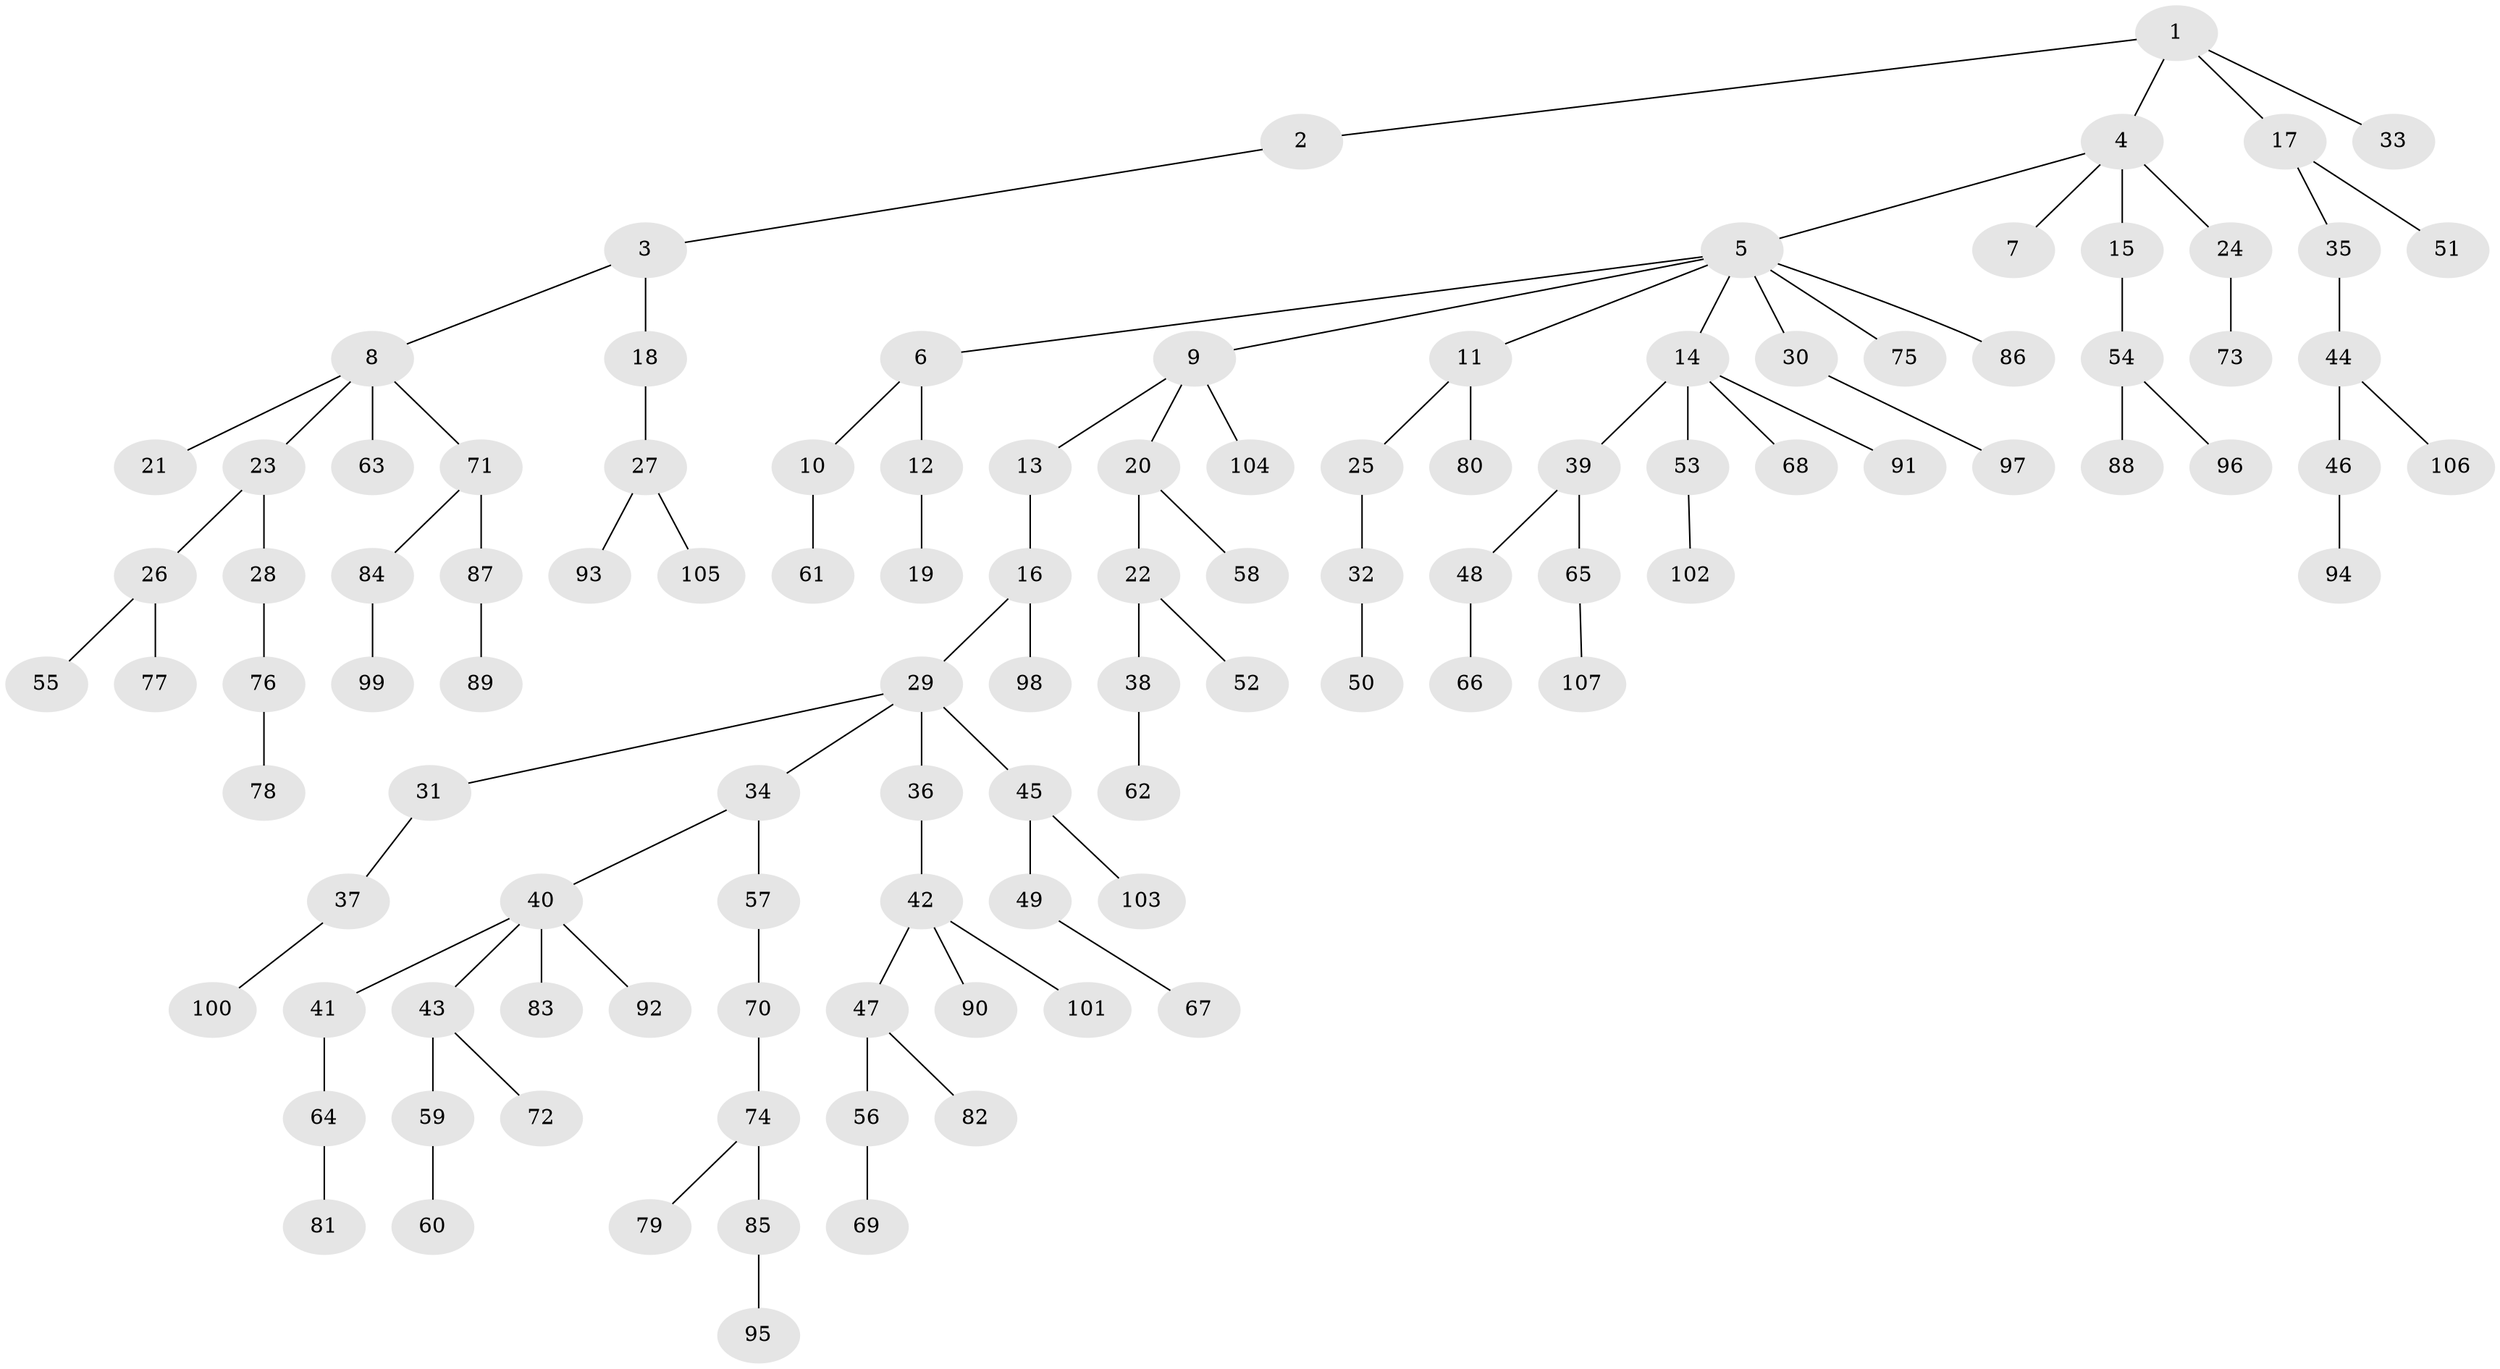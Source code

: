 // coarse degree distribution, {6: 0.023809523809523808, 5: 0.023809523809523808, 8: 0.047619047619047616, 2: 0.23809523809523808, 1: 0.5952380952380952, 4: 0.023809523809523808, 3: 0.047619047619047616}
// Generated by graph-tools (version 1.1) at 2025/19/03/04/25 18:19:04]
// undirected, 107 vertices, 106 edges
graph export_dot {
graph [start="1"]
  node [color=gray90,style=filled];
  1;
  2;
  3;
  4;
  5;
  6;
  7;
  8;
  9;
  10;
  11;
  12;
  13;
  14;
  15;
  16;
  17;
  18;
  19;
  20;
  21;
  22;
  23;
  24;
  25;
  26;
  27;
  28;
  29;
  30;
  31;
  32;
  33;
  34;
  35;
  36;
  37;
  38;
  39;
  40;
  41;
  42;
  43;
  44;
  45;
  46;
  47;
  48;
  49;
  50;
  51;
  52;
  53;
  54;
  55;
  56;
  57;
  58;
  59;
  60;
  61;
  62;
  63;
  64;
  65;
  66;
  67;
  68;
  69;
  70;
  71;
  72;
  73;
  74;
  75;
  76;
  77;
  78;
  79;
  80;
  81;
  82;
  83;
  84;
  85;
  86;
  87;
  88;
  89;
  90;
  91;
  92;
  93;
  94;
  95;
  96;
  97;
  98;
  99;
  100;
  101;
  102;
  103;
  104;
  105;
  106;
  107;
  1 -- 2;
  1 -- 4;
  1 -- 17;
  1 -- 33;
  2 -- 3;
  3 -- 8;
  3 -- 18;
  4 -- 5;
  4 -- 7;
  4 -- 15;
  4 -- 24;
  5 -- 6;
  5 -- 9;
  5 -- 11;
  5 -- 14;
  5 -- 30;
  5 -- 75;
  5 -- 86;
  6 -- 10;
  6 -- 12;
  8 -- 21;
  8 -- 23;
  8 -- 63;
  8 -- 71;
  9 -- 13;
  9 -- 20;
  9 -- 104;
  10 -- 61;
  11 -- 25;
  11 -- 80;
  12 -- 19;
  13 -- 16;
  14 -- 39;
  14 -- 53;
  14 -- 68;
  14 -- 91;
  15 -- 54;
  16 -- 29;
  16 -- 98;
  17 -- 35;
  17 -- 51;
  18 -- 27;
  20 -- 22;
  20 -- 58;
  22 -- 38;
  22 -- 52;
  23 -- 26;
  23 -- 28;
  24 -- 73;
  25 -- 32;
  26 -- 55;
  26 -- 77;
  27 -- 93;
  27 -- 105;
  28 -- 76;
  29 -- 31;
  29 -- 34;
  29 -- 36;
  29 -- 45;
  30 -- 97;
  31 -- 37;
  32 -- 50;
  34 -- 40;
  34 -- 57;
  35 -- 44;
  36 -- 42;
  37 -- 100;
  38 -- 62;
  39 -- 48;
  39 -- 65;
  40 -- 41;
  40 -- 43;
  40 -- 83;
  40 -- 92;
  41 -- 64;
  42 -- 47;
  42 -- 90;
  42 -- 101;
  43 -- 59;
  43 -- 72;
  44 -- 46;
  44 -- 106;
  45 -- 49;
  45 -- 103;
  46 -- 94;
  47 -- 56;
  47 -- 82;
  48 -- 66;
  49 -- 67;
  53 -- 102;
  54 -- 88;
  54 -- 96;
  56 -- 69;
  57 -- 70;
  59 -- 60;
  64 -- 81;
  65 -- 107;
  70 -- 74;
  71 -- 84;
  71 -- 87;
  74 -- 79;
  74 -- 85;
  76 -- 78;
  84 -- 99;
  85 -- 95;
  87 -- 89;
}
